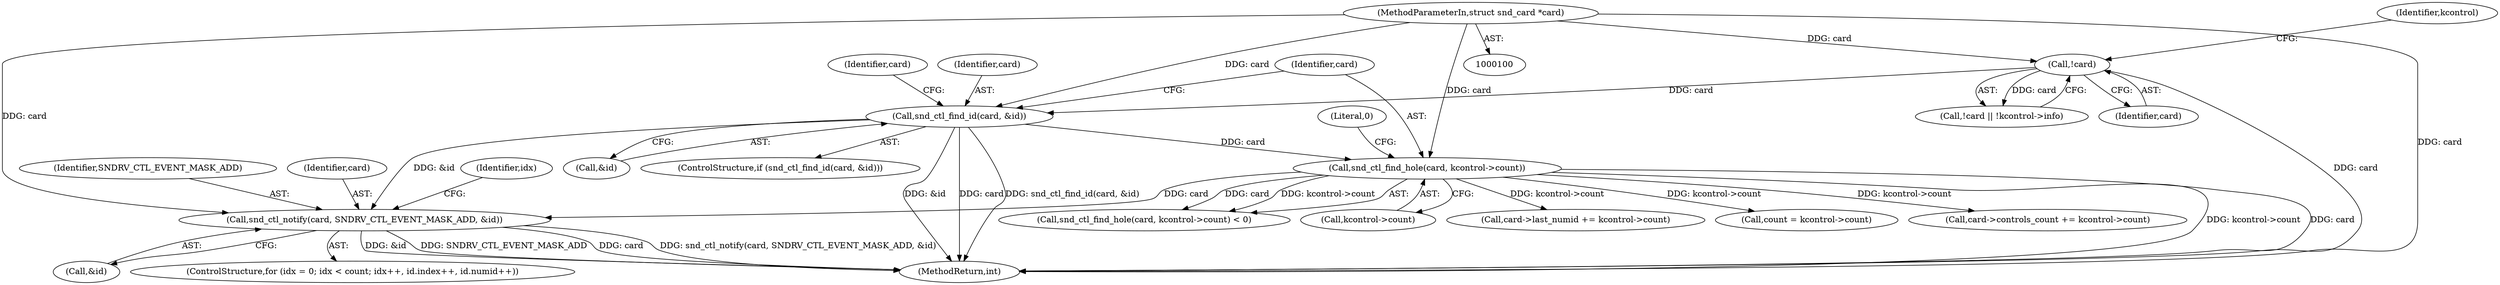 digraph "0_linux_fd9f26e4eca5d08a27d12c0933fceef76ed9663d@pointer" {
"1000255" [label="(Call,snd_ctl_notify(card, SNDRV_CTL_EVENT_MASK_ADD, &id))"];
"1000175" [label="(Call,snd_ctl_find_hole(card, kcontrol->count))"];
"1000138" [label="(Call,snd_ctl_find_id(card, &id))"];
"1000120" [label="(Call,!card)"];
"1000101" [label="(MethodParameterIn,struct snd_card *card)"];
"1000174" [label="(Call,snd_ctl_find_hole(card, kcontrol->count) < 0)"];
"1000175" [label="(Call,snd_ctl_find_hole(card, kcontrol->count))"];
"1000255" [label="(Call,snd_ctl_notify(card, SNDRV_CTL_EVENT_MASK_ADD, &id))"];
"1000257" [label="(Identifier,SNDRV_CTL_EVENT_MASK_ADD)"];
"1000146" [label="(Identifier,card)"];
"1000256" [label="(Identifier,card)"];
"1000177" [label="(Call,kcontrol->count)"];
"1000219" [label="(Call,card->last_numid += kcontrol->count)"];
"1000226" [label="(Call,count = kcontrol->count)"];
"1000138" [label="(Call,snd_ctl_find_id(card, &id))"];
"1000140" [label="(Call,&id)"];
"1000137" [label="(ControlStructure,if (snd_ctl_find_id(card, &id)))"];
"1000201" [label="(Call,card->controls_count += kcontrol->count)"];
"1000121" [label="(Identifier,card)"];
"1000245" [label="(Identifier,idx)"];
"1000120" [label="(Call,!card)"];
"1000176" [label="(Identifier,card)"];
"1000258" [label="(Call,&id)"];
"1000139" [label="(Identifier,card)"];
"1000267" [label="(MethodReturn,int)"];
"1000180" [label="(Literal,0)"];
"1000119" [label="(Call,!card || !kcontrol->info)"];
"1000101" [label="(MethodParameterIn,struct snd_card *card)"];
"1000236" [label="(ControlStructure,for (idx = 0; idx < count; idx++, id.index++, id.numid++))"];
"1000124" [label="(Identifier,kcontrol)"];
"1000255" -> "1000236"  [label="AST: "];
"1000255" -> "1000258"  [label="CFG: "];
"1000256" -> "1000255"  [label="AST: "];
"1000257" -> "1000255"  [label="AST: "];
"1000258" -> "1000255"  [label="AST: "];
"1000245" -> "1000255"  [label="CFG: "];
"1000255" -> "1000267"  [label="DDG: snd_ctl_notify(card, SNDRV_CTL_EVENT_MASK_ADD, &id)"];
"1000255" -> "1000267"  [label="DDG: &id"];
"1000255" -> "1000267"  [label="DDG: SNDRV_CTL_EVENT_MASK_ADD"];
"1000255" -> "1000267"  [label="DDG: card"];
"1000175" -> "1000255"  [label="DDG: card"];
"1000101" -> "1000255"  [label="DDG: card"];
"1000138" -> "1000255"  [label="DDG: &id"];
"1000175" -> "1000174"  [label="AST: "];
"1000175" -> "1000177"  [label="CFG: "];
"1000176" -> "1000175"  [label="AST: "];
"1000177" -> "1000175"  [label="AST: "];
"1000180" -> "1000175"  [label="CFG: "];
"1000175" -> "1000267"  [label="DDG: card"];
"1000175" -> "1000267"  [label="DDG: kcontrol->count"];
"1000175" -> "1000174"  [label="DDG: card"];
"1000175" -> "1000174"  [label="DDG: kcontrol->count"];
"1000138" -> "1000175"  [label="DDG: card"];
"1000101" -> "1000175"  [label="DDG: card"];
"1000175" -> "1000201"  [label="DDG: kcontrol->count"];
"1000175" -> "1000219"  [label="DDG: kcontrol->count"];
"1000175" -> "1000226"  [label="DDG: kcontrol->count"];
"1000138" -> "1000137"  [label="AST: "];
"1000138" -> "1000140"  [label="CFG: "];
"1000139" -> "1000138"  [label="AST: "];
"1000140" -> "1000138"  [label="AST: "];
"1000146" -> "1000138"  [label="CFG: "];
"1000176" -> "1000138"  [label="CFG: "];
"1000138" -> "1000267"  [label="DDG: &id"];
"1000138" -> "1000267"  [label="DDG: card"];
"1000138" -> "1000267"  [label="DDG: snd_ctl_find_id(card, &id)"];
"1000120" -> "1000138"  [label="DDG: card"];
"1000101" -> "1000138"  [label="DDG: card"];
"1000120" -> "1000119"  [label="AST: "];
"1000120" -> "1000121"  [label="CFG: "];
"1000121" -> "1000120"  [label="AST: "];
"1000124" -> "1000120"  [label="CFG: "];
"1000119" -> "1000120"  [label="CFG: "];
"1000120" -> "1000267"  [label="DDG: card"];
"1000120" -> "1000119"  [label="DDG: card"];
"1000101" -> "1000120"  [label="DDG: card"];
"1000101" -> "1000100"  [label="AST: "];
"1000101" -> "1000267"  [label="DDG: card"];
}
